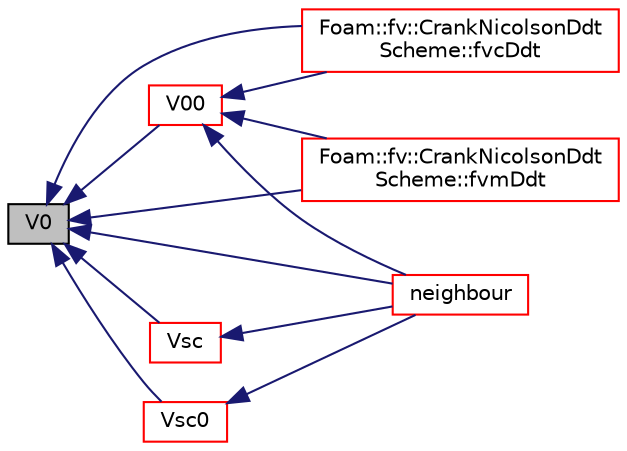 digraph "V0"
{
  bgcolor="transparent";
  edge [fontname="Helvetica",fontsize="10",labelfontname="Helvetica",labelfontsize="10"];
  node [fontname="Helvetica",fontsize="10",shape=record];
  rankdir="LR";
  Node12983 [label="V0",height=0.2,width=0.4,color="black", fillcolor="grey75", style="filled", fontcolor="black"];
  Node12983 -> Node12984 [dir="back",color="midnightblue",fontsize="10",style="solid",fontname="Helvetica"];
  Node12984 [label="Foam::fv::CrankNicolsonDdt\lScheme::fvcDdt",height=0.2,width=0.4,color="red",URL="$a23293.html#a2b9a1541ce06c457e16e2cb676f67e46"];
  Node12983 -> Node12987 [dir="back",color="midnightblue",fontsize="10",style="solid",fontname="Helvetica"];
  Node12987 [label="Foam::fv::CrankNicolsonDdt\lScheme::fvmDdt",height=0.2,width=0.4,color="red",URL="$a23293.html#a8602a98a4ac41054bb3dcf8adc93b94b"];
  Node12983 -> Node12994 [dir="back",color="midnightblue",fontsize="10",style="solid",fontname="Helvetica"];
  Node12994 [label="neighbour",height=0.2,width=0.4,color="red",URL="$a23593.html#aab1a7f2af09b33005a527e107c7b3fad",tooltip="Internal face neighbour. "];
  Node12983 -> Node14880 [dir="back",color="midnightblue",fontsize="10",style="solid",fontname="Helvetica"];
  Node14880 [label="V00",height=0.2,width=0.4,color="red",URL="$a23593.html#a2a5ad29bbf9f63ae344084de6b336793",tooltip="Return old-old-time cell volumes. "];
  Node14880 -> Node12984 [dir="back",color="midnightblue",fontsize="10",style="solid",fontname="Helvetica"];
  Node14880 -> Node12987 [dir="back",color="midnightblue",fontsize="10",style="solid",fontname="Helvetica"];
  Node14880 -> Node12994 [dir="back",color="midnightblue",fontsize="10",style="solid",fontname="Helvetica"];
  Node12983 -> Node13417 [dir="back",color="midnightblue",fontsize="10",style="solid",fontname="Helvetica"];
  Node13417 [label="Vsc",height=0.2,width=0.4,color="red",URL="$a23593.html#aee52037975b3ce76020c7d18ce035d43",tooltip="Return sub-cycle cell volumes. "];
  Node13417 -> Node12994 [dir="back",color="midnightblue",fontsize="10",style="solid",fontname="Helvetica"];
  Node12983 -> Node13421 [dir="back",color="midnightblue",fontsize="10",style="solid",fontname="Helvetica"];
  Node13421 [label="Vsc0",height=0.2,width=0.4,color="red",URL="$a23593.html#ac3d4c39a04bea03837796e9e838c5ec2",tooltip="Return sub-cycl old-time cell volumes. "];
  Node13421 -> Node12994 [dir="back",color="midnightblue",fontsize="10",style="solid",fontname="Helvetica"];
}
